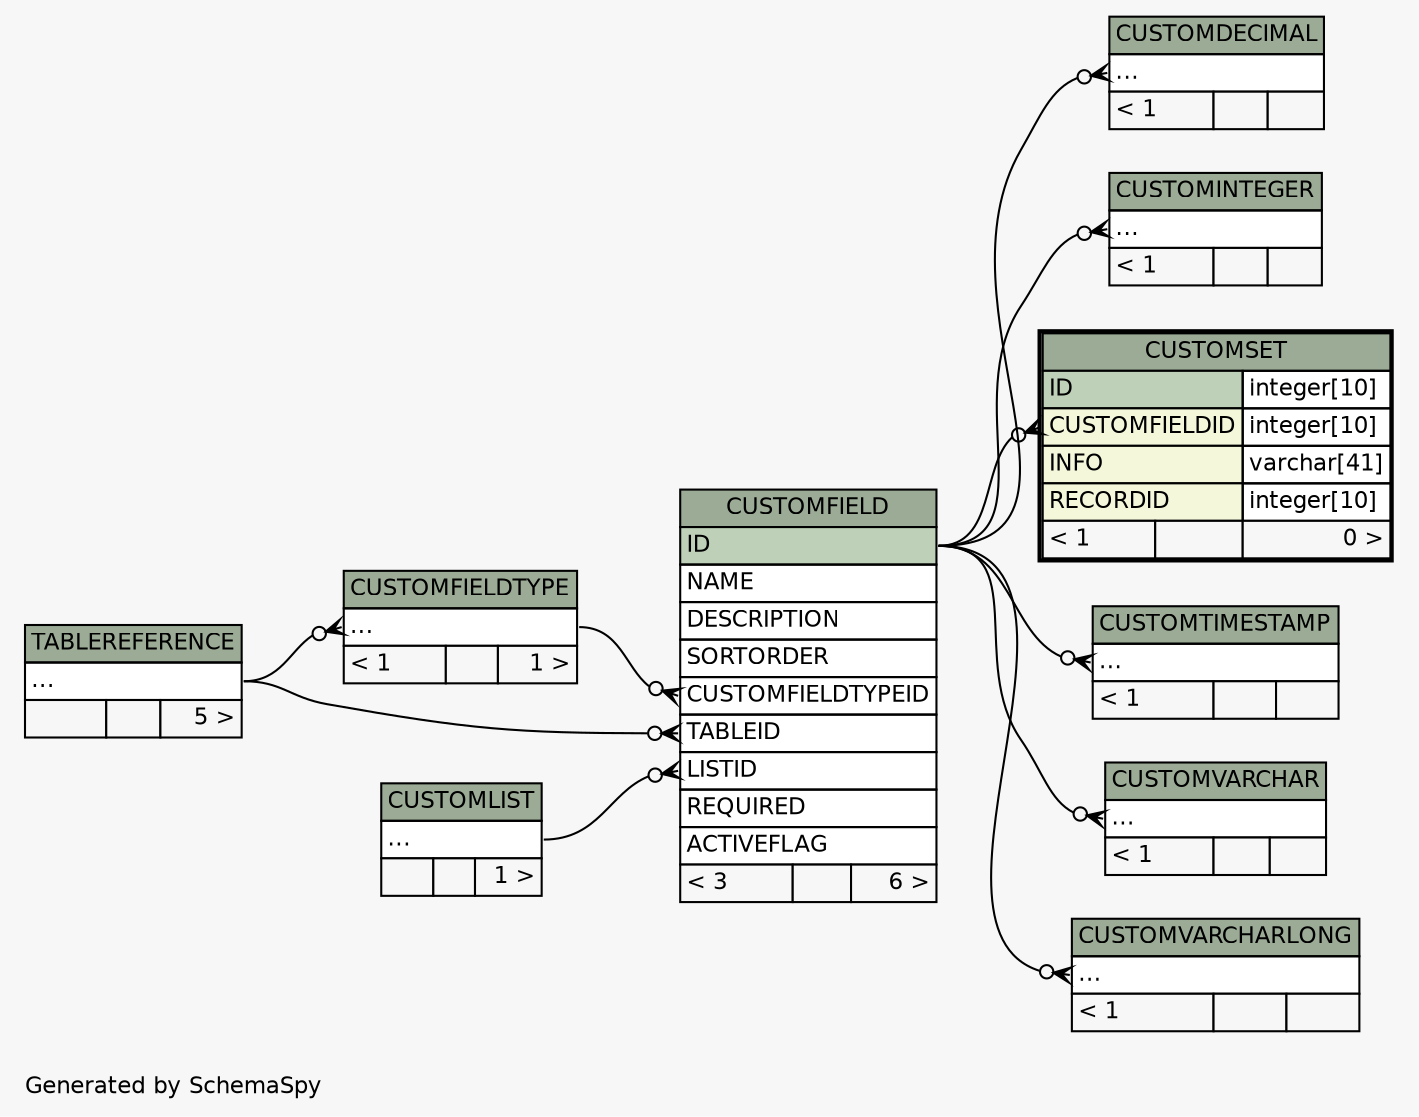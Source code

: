 // dot 2.26.3 on Linux 3.5.0-34-generic
// SchemaSpy rev 590
digraph "twoDegreesRelationshipsDiagram" {
  graph [
    rankdir="RL"
    bgcolor="#f7f7f7"
    label="\nGenerated by SchemaSpy"
    labeljust="l"
    nodesep="0.18"
    ranksep="0.46"
    fontname="Helvetica"
    fontsize="11"
  ];
  node [
    fontname="Helvetica"
    fontsize="11"
    shape="plaintext"
  ];
  edge [
    arrowsize="0.8"
  ];
  "CUSTOMDECIMAL":"elipses":w -> "CUSTOMFIELD":"ID":e [arrowhead=none dir=back arrowtail=crowodot];
  "CUSTOMFIELD":"CUSTOMFIELDTYPEID":w -> "CUSTOMFIELDTYPE":"elipses":e [arrowhead=none dir=back arrowtail=crowodot];
  "CUSTOMFIELD":"LISTID":w -> "CUSTOMLIST":"elipses":e [arrowhead=none dir=back arrowtail=crowodot];
  "CUSTOMFIELD":"TABLEID":w -> "TABLEREFERENCE":"elipses":e [arrowhead=none dir=back arrowtail=crowodot];
  "CUSTOMFIELDTYPE":"elipses":w -> "TABLEREFERENCE":"elipses":e [arrowhead=none dir=back arrowtail=crowodot];
  "CUSTOMINTEGER":"elipses":w -> "CUSTOMFIELD":"ID":e [arrowhead=none dir=back arrowtail=crowodot];
  "CUSTOMSET":"CUSTOMFIELDID":w -> "CUSTOMFIELD":"ID":e [arrowhead=none dir=back arrowtail=crowodot];
  "CUSTOMTIMESTAMP":"elipses":w -> "CUSTOMFIELD":"ID":e [arrowhead=none dir=back arrowtail=crowodot];
  "CUSTOMVARCHAR":"elipses":w -> "CUSTOMFIELD":"ID":e [arrowhead=none dir=back arrowtail=crowodot];
  "CUSTOMVARCHARLONG":"elipses":w -> "CUSTOMFIELD":"ID":e [arrowhead=none dir=back arrowtail=crowodot];
  "CUSTOMDECIMAL" [
    label=<
    <TABLE BORDER="0" CELLBORDER="1" CELLSPACING="0" BGCOLOR="#ffffff">
      <TR><TD COLSPAN="3" BGCOLOR="#9bab96" ALIGN="CENTER">CUSTOMDECIMAL</TD></TR>
      <TR><TD PORT="elipses" COLSPAN="3" ALIGN="LEFT">...</TD></TR>
      <TR><TD ALIGN="LEFT" BGCOLOR="#f7f7f7">&lt; 1</TD><TD ALIGN="RIGHT" BGCOLOR="#f7f7f7">  </TD><TD ALIGN="RIGHT" BGCOLOR="#f7f7f7">  </TD></TR>
    </TABLE>>
    URL="CUSTOMDECIMAL.html"
    tooltip="CUSTOMDECIMAL"
  ];
  "CUSTOMFIELD" [
    label=<
    <TABLE BORDER="0" CELLBORDER="1" CELLSPACING="0" BGCOLOR="#ffffff">
      <TR><TD COLSPAN="3" BGCOLOR="#9bab96" ALIGN="CENTER">CUSTOMFIELD</TD></TR>
      <TR><TD PORT="ID" COLSPAN="3" BGCOLOR="#bed1b8" ALIGN="LEFT">ID</TD></TR>
      <TR><TD PORT="NAME" COLSPAN="3" ALIGN="LEFT">NAME</TD></TR>
      <TR><TD PORT="DESCRIPTION" COLSPAN="3" ALIGN="LEFT">DESCRIPTION</TD></TR>
      <TR><TD PORT="SORTORDER" COLSPAN="3" ALIGN="LEFT">SORTORDER</TD></TR>
      <TR><TD PORT="CUSTOMFIELDTYPEID" COLSPAN="3" ALIGN="LEFT">CUSTOMFIELDTYPEID</TD></TR>
      <TR><TD PORT="TABLEID" COLSPAN="3" ALIGN="LEFT">TABLEID</TD></TR>
      <TR><TD PORT="LISTID" COLSPAN="3" ALIGN="LEFT">LISTID</TD></TR>
      <TR><TD PORT="REQUIRED" COLSPAN="3" ALIGN="LEFT">REQUIRED</TD></TR>
      <TR><TD PORT="ACTIVEFLAG" COLSPAN="3" ALIGN="LEFT">ACTIVEFLAG</TD></TR>
      <TR><TD ALIGN="LEFT" BGCOLOR="#f7f7f7">&lt; 3</TD><TD ALIGN="RIGHT" BGCOLOR="#f7f7f7">  </TD><TD ALIGN="RIGHT" BGCOLOR="#f7f7f7">6 &gt;</TD></TR>
    </TABLE>>
    URL="CUSTOMFIELD.html"
    tooltip="CUSTOMFIELD"
  ];
  "CUSTOMFIELDTYPE" [
    label=<
    <TABLE BORDER="0" CELLBORDER="1" CELLSPACING="0" BGCOLOR="#ffffff">
      <TR><TD COLSPAN="3" BGCOLOR="#9bab96" ALIGN="CENTER">CUSTOMFIELDTYPE</TD></TR>
      <TR><TD PORT="elipses" COLSPAN="3" ALIGN="LEFT">...</TD></TR>
      <TR><TD ALIGN="LEFT" BGCOLOR="#f7f7f7">&lt; 1</TD><TD ALIGN="RIGHT" BGCOLOR="#f7f7f7">  </TD><TD ALIGN="RIGHT" BGCOLOR="#f7f7f7">1 &gt;</TD></TR>
    </TABLE>>
    URL="CUSTOMFIELDTYPE.html"
    tooltip="CUSTOMFIELDTYPE"
  ];
  "CUSTOMINTEGER" [
    label=<
    <TABLE BORDER="0" CELLBORDER="1" CELLSPACING="0" BGCOLOR="#ffffff">
      <TR><TD COLSPAN="3" BGCOLOR="#9bab96" ALIGN="CENTER">CUSTOMINTEGER</TD></TR>
      <TR><TD PORT="elipses" COLSPAN="3" ALIGN="LEFT">...</TD></TR>
      <TR><TD ALIGN="LEFT" BGCOLOR="#f7f7f7">&lt; 1</TD><TD ALIGN="RIGHT" BGCOLOR="#f7f7f7">  </TD><TD ALIGN="RIGHT" BGCOLOR="#f7f7f7">  </TD></TR>
    </TABLE>>
    URL="CUSTOMINTEGER.html"
    tooltip="CUSTOMINTEGER"
  ];
  "CUSTOMLIST" [
    label=<
    <TABLE BORDER="0" CELLBORDER="1" CELLSPACING="0" BGCOLOR="#ffffff">
      <TR><TD COLSPAN="3" BGCOLOR="#9bab96" ALIGN="CENTER">CUSTOMLIST</TD></TR>
      <TR><TD PORT="elipses" COLSPAN="3" ALIGN="LEFT">...</TD></TR>
      <TR><TD ALIGN="LEFT" BGCOLOR="#f7f7f7">  </TD><TD ALIGN="RIGHT" BGCOLOR="#f7f7f7">  </TD><TD ALIGN="RIGHT" BGCOLOR="#f7f7f7">1 &gt;</TD></TR>
    </TABLE>>
    URL="CUSTOMLIST.html"
    tooltip="CUSTOMLIST"
  ];
  "CUSTOMSET" [
    label=<
    <TABLE BORDER="2" CELLBORDER="1" CELLSPACING="0" BGCOLOR="#ffffff">
      <TR><TD COLSPAN="3" BGCOLOR="#9bab96" ALIGN="CENTER">CUSTOMSET</TD></TR>
      <TR><TD PORT="ID" COLSPAN="2" BGCOLOR="#bed1b8" ALIGN="LEFT">ID</TD><TD PORT="ID.type" ALIGN="LEFT">integer[10]</TD></TR>
      <TR><TD PORT="CUSTOMFIELDID" COLSPAN="2" BGCOLOR="#f4f7da" ALIGN="LEFT">CUSTOMFIELDID</TD><TD PORT="CUSTOMFIELDID.type" ALIGN="LEFT">integer[10]</TD></TR>
      <TR><TD PORT="INFO" COLSPAN="2" BGCOLOR="#f4f7da" ALIGN="LEFT">INFO</TD><TD PORT="INFO.type" ALIGN="LEFT">varchar[41]</TD></TR>
      <TR><TD PORT="RECORDID" COLSPAN="2" BGCOLOR="#f4f7da" ALIGN="LEFT">RECORDID</TD><TD PORT="RECORDID.type" ALIGN="LEFT">integer[10]</TD></TR>
      <TR><TD ALIGN="LEFT" BGCOLOR="#f7f7f7">&lt; 1</TD><TD ALIGN="RIGHT" BGCOLOR="#f7f7f7">  </TD><TD ALIGN="RIGHT" BGCOLOR="#f7f7f7">0 &gt;</TD></TR>
    </TABLE>>
    URL="CUSTOMSET.html"
    tooltip="CUSTOMSET"
  ];
  "CUSTOMTIMESTAMP" [
    label=<
    <TABLE BORDER="0" CELLBORDER="1" CELLSPACING="0" BGCOLOR="#ffffff">
      <TR><TD COLSPAN="3" BGCOLOR="#9bab96" ALIGN="CENTER">CUSTOMTIMESTAMP</TD></TR>
      <TR><TD PORT="elipses" COLSPAN="3" ALIGN="LEFT">...</TD></TR>
      <TR><TD ALIGN="LEFT" BGCOLOR="#f7f7f7">&lt; 1</TD><TD ALIGN="RIGHT" BGCOLOR="#f7f7f7">  </TD><TD ALIGN="RIGHT" BGCOLOR="#f7f7f7">  </TD></TR>
    </TABLE>>
    URL="CUSTOMTIMESTAMP.html"
    tooltip="CUSTOMTIMESTAMP"
  ];
  "CUSTOMVARCHAR" [
    label=<
    <TABLE BORDER="0" CELLBORDER="1" CELLSPACING="0" BGCOLOR="#ffffff">
      <TR><TD COLSPAN="3" BGCOLOR="#9bab96" ALIGN="CENTER">CUSTOMVARCHAR</TD></TR>
      <TR><TD PORT="elipses" COLSPAN="3" ALIGN="LEFT">...</TD></TR>
      <TR><TD ALIGN="LEFT" BGCOLOR="#f7f7f7">&lt; 1</TD><TD ALIGN="RIGHT" BGCOLOR="#f7f7f7">  </TD><TD ALIGN="RIGHT" BGCOLOR="#f7f7f7">  </TD></TR>
    </TABLE>>
    URL="CUSTOMVARCHAR.html"
    tooltip="CUSTOMVARCHAR"
  ];
  "CUSTOMVARCHARLONG" [
    label=<
    <TABLE BORDER="0" CELLBORDER="1" CELLSPACING="0" BGCOLOR="#ffffff">
      <TR><TD COLSPAN="3" BGCOLOR="#9bab96" ALIGN="CENTER">CUSTOMVARCHARLONG</TD></TR>
      <TR><TD PORT="elipses" COLSPAN="3" ALIGN="LEFT">...</TD></TR>
      <TR><TD ALIGN="LEFT" BGCOLOR="#f7f7f7">&lt; 1</TD><TD ALIGN="RIGHT" BGCOLOR="#f7f7f7">  </TD><TD ALIGN="RIGHT" BGCOLOR="#f7f7f7">  </TD></TR>
    </TABLE>>
    URL="CUSTOMVARCHARLONG.html"
    tooltip="CUSTOMVARCHARLONG"
  ];
  "TABLEREFERENCE" [
    label=<
    <TABLE BORDER="0" CELLBORDER="1" CELLSPACING="0" BGCOLOR="#ffffff">
      <TR><TD COLSPAN="3" BGCOLOR="#9bab96" ALIGN="CENTER">TABLEREFERENCE</TD></TR>
      <TR><TD PORT="elipses" COLSPAN="3" ALIGN="LEFT">...</TD></TR>
      <TR><TD ALIGN="LEFT" BGCOLOR="#f7f7f7">  </TD><TD ALIGN="RIGHT" BGCOLOR="#f7f7f7">  </TD><TD ALIGN="RIGHT" BGCOLOR="#f7f7f7">5 &gt;</TD></TR>
    </TABLE>>
    URL="TABLEREFERENCE.html"
    tooltip="TABLEREFERENCE"
  ];
}
